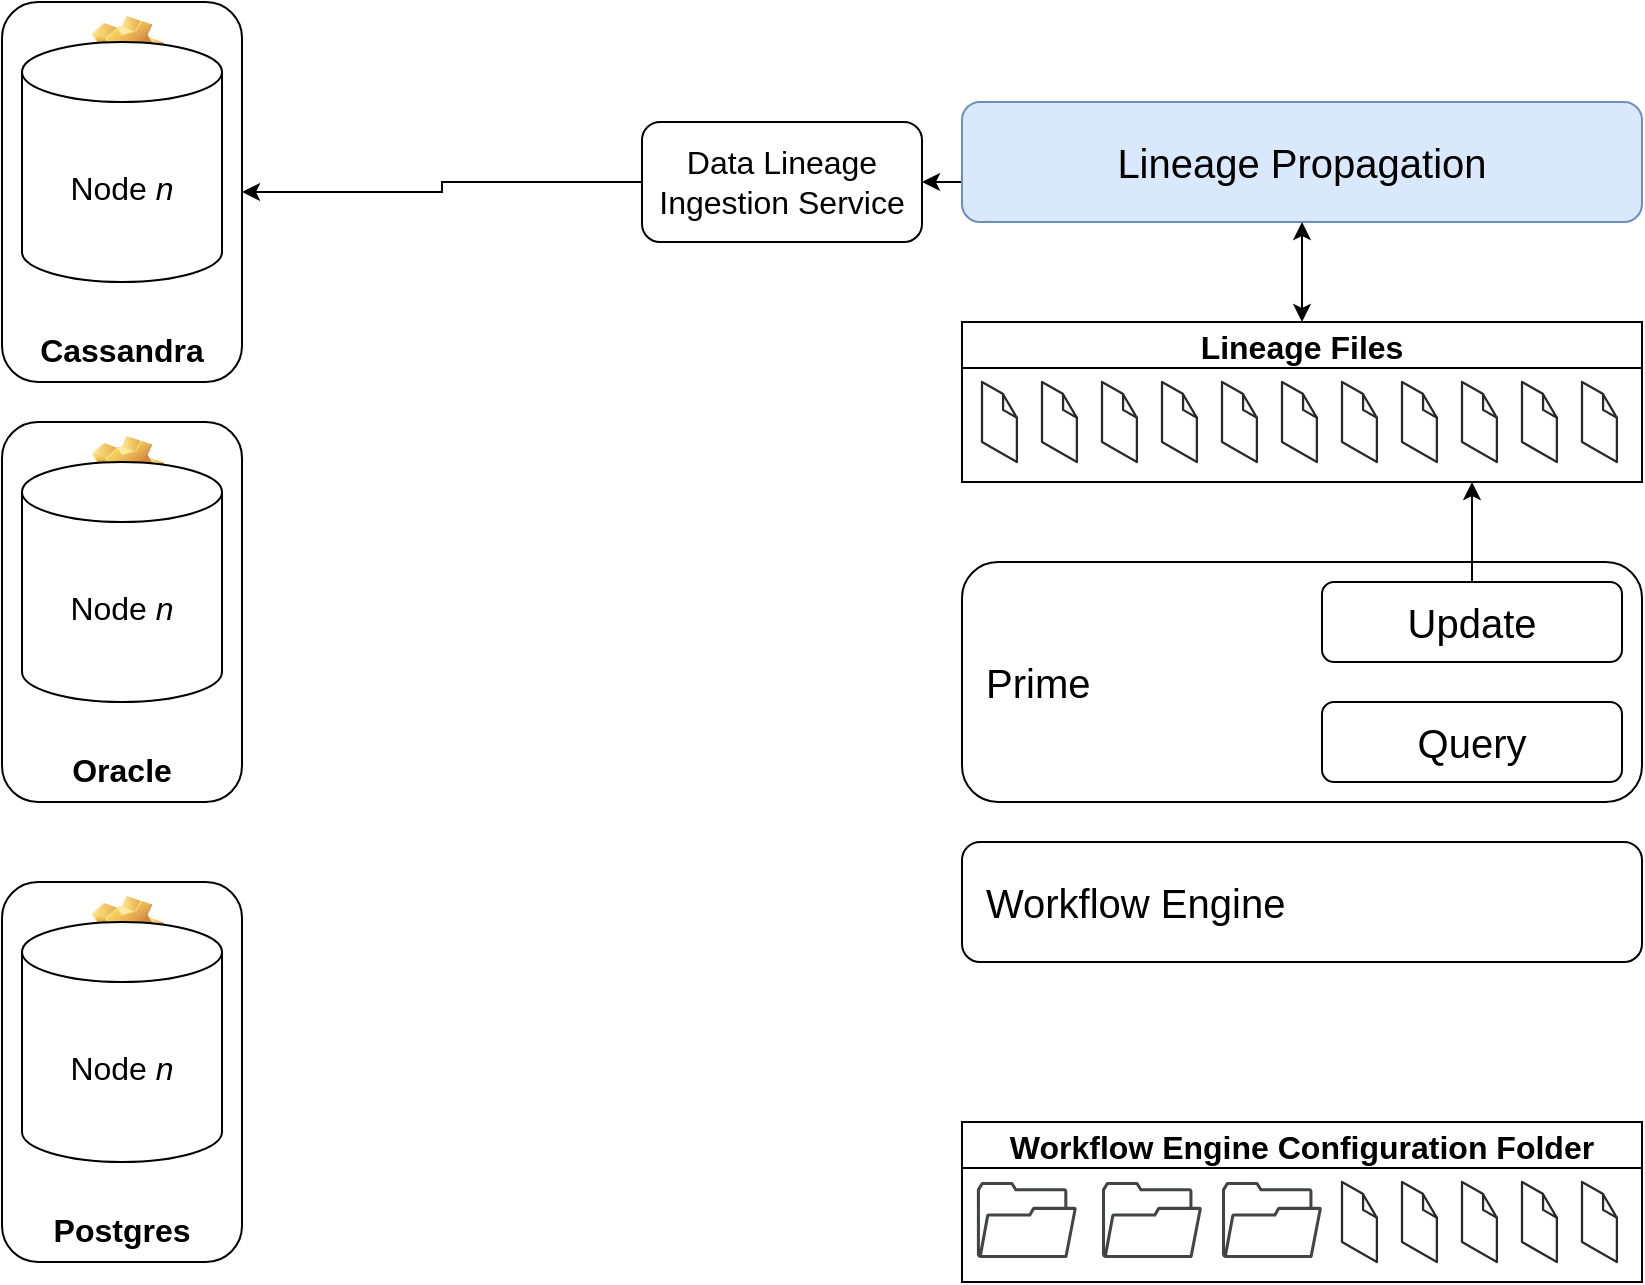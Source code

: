 <mxfile version="20.0.4" type="github">
  <diagram id="CqKCCkXQD8Se-KNbkIMq" name="Page-1">
    <mxGraphModel dx="3173" dy="1875" grid="1" gridSize="10" guides="1" tooltips="1" connect="1" arrows="1" fold="1" page="1" pageScale="1" pageWidth="850" pageHeight="1100" math="0" shadow="0">
      <root>
        <mxCell id="0" />
        <mxCell id="1" parent="0" />
        <mxCell id="_ZaMVCGiZKowR8aK0YJU-36" value="Cassandra" style="label;whiteSpace=wrap;html=1;align=center;verticalAlign=bottom;spacingLeft=0;spacingBottom=4;imageAlign=center;imageVerticalAlign=top;image=img/clipart/Gear_128x128.png;fontSize=16;" vertex="1" parent="1">
          <mxGeometry x="600" y="160" width="120" height="190" as="geometry" />
        </mxCell>
        <mxCell id="_ZaMVCGiZKowR8aK0YJU-3" value="&lt;font style=&quot;font-size: 20px;&quot;&gt;Prime&lt;/font&gt;" style="rounded=1;whiteSpace=wrap;html=1;fontSize=16;align=left;spacingLeft=10;" vertex="1" parent="1">
          <mxGeometry x="1080" y="440" width="340" height="120" as="geometry" />
        </mxCell>
        <mxCell id="_ZaMVCGiZKowR8aK0YJU-20" value="&lt;font style=&quot;font-size: 20px;&quot;&gt;Workflow Engine&lt;/font&gt;" style="rounded=1;whiteSpace=wrap;html=1;fontSize=16;align=left;spacingLeft=10;" vertex="1" parent="1">
          <mxGeometry x="1080" y="580" width="340" height="60" as="geometry" />
        </mxCell>
        <mxCell id="_ZaMVCGiZKowR8aK0YJU-37" style="edgeStyle=orthogonalEdgeStyle;rounded=0;orthogonalLoop=1;jettySize=auto;html=1;exitX=0;exitY=0.5;exitDx=0;exitDy=0;entryX=1;entryY=0.5;entryDx=0;entryDy=0;fontSize=16;" edge="1" parent="1" source="_ZaMVCGiZKowR8aK0YJU-26" target="_ZaMVCGiZKowR8aK0YJU-36">
          <mxGeometry relative="1" as="geometry" />
        </mxCell>
        <mxCell id="_ZaMVCGiZKowR8aK0YJU-26" value="Data Lineage&lt;br&gt;Ingestion Service" style="rounded=1;whiteSpace=wrap;html=1;fontSize=16;" vertex="1" parent="1">
          <mxGeometry x="920" y="220" width="140" height="60" as="geometry" />
        </mxCell>
        <mxCell id="_ZaMVCGiZKowR8aK0YJU-31" style="edgeStyle=orthogonalEdgeStyle;rounded=0;orthogonalLoop=1;jettySize=auto;html=1;entryX=1;entryY=0.5;entryDx=0;entryDy=0;fontSize=16;" edge="1" parent="1" target="_ZaMVCGiZKowR8aK0YJU-26">
          <mxGeometry relative="1" as="geometry">
            <mxPoint x="1080" y="250" as="sourcePoint" />
          </mxGeometry>
        </mxCell>
        <mxCell id="_ZaMVCGiZKowR8aK0YJU-34" value="Node &lt;i&gt;n&lt;/i&gt;" style="shape=cylinder3;whiteSpace=wrap;html=1;boundedLbl=1;backgroundOutline=1;size=15;fontSize=16;flipV=0;" vertex="1" parent="1">
          <mxGeometry x="610" y="180" width="100" height="120" as="geometry" />
        </mxCell>
        <mxCell id="_ZaMVCGiZKowR8aK0YJU-41" value="" style="group" vertex="1" connectable="0" parent="1">
          <mxGeometry x="600" y="600" width="120" height="190" as="geometry" />
        </mxCell>
        <mxCell id="_ZaMVCGiZKowR8aK0YJU-38" value="Postgres" style="label;whiteSpace=wrap;html=1;align=center;verticalAlign=bottom;spacingLeft=0;spacingBottom=4;imageAlign=center;imageVerticalAlign=top;image=img/clipart/Gear_128x128.png;fontSize=16;" vertex="1" parent="_ZaMVCGiZKowR8aK0YJU-41">
          <mxGeometry width="120" height="190" as="geometry" />
        </mxCell>
        <mxCell id="_ZaMVCGiZKowR8aK0YJU-40" value="Node &lt;i&gt;n&lt;/i&gt;" style="shape=cylinder3;whiteSpace=wrap;html=1;boundedLbl=1;backgroundOutline=1;size=15;fontSize=16;flipV=0;" vertex="1" parent="_ZaMVCGiZKowR8aK0YJU-41">
          <mxGeometry x="10" y="20" width="100" height="120" as="geometry" />
        </mxCell>
        <mxCell id="_ZaMVCGiZKowR8aK0YJU-42" value="" style="group" vertex="1" connectable="0" parent="1">
          <mxGeometry x="600" y="370" width="120" height="190" as="geometry" />
        </mxCell>
        <mxCell id="_ZaMVCGiZKowR8aK0YJU-43" value="Oracle" style="label;whiteSpace=wrap;html=1;align=center;verticalAlign=bottom;spacingLeft=0;spacingBottom=4;imageAlign=center;imageVerticalAlign=top;image=img/clipart/Gear_128x128.png;fontSize=16;" vertex="1" parent="_ZaMVCGiZKowR8aK0YJU-42">
          <mxGeometry width="120" height="190" as="geometry" />
        </mxCell>
        <mxCell id="_ZaMVCGiZKowR8aK0YJU-44" value="Node &lt;i&gt;n&lt;/i&gt;" style="shape=cylinder3;whiteSpace=wrap;html=1;boundedLbl=1;backgroundOutline=1;size=15;fontSize=16;flipV=0;" vertex="1" parent="_ZaMVCGiZKowR8aK0YJU-42">
          <mxGeometry x="10" y="20" width="100" height="120" as="geometry" />
        </mxCell>
        <mxCell id="_ZaMVCGiZKowR8aK0YJU-109" value="&lt;span style=&quot;font-size: 20px;&quot;&gt;Lineage Propagation&lt;/span&gt;" style="rounded=1;whiteSpace=wrap;html=1;fontSize=16;align=center;spacingLeft=0;fillColor=#dae8fc;strokeColor=#6c8ebf;" vertex="1" parent="1">
          <mxGeometry x="1080" y="210" width="340" height="60" as="geometry" />
        </mxCell>
        <mxCell id="_ZaMVCGiZKowR8aK0YJU-112" value="Update" style="rounded=1;whiteSpace=wrap;html=1;fontSize=20;" vertex="1" parent="1">
          <mxGeometry x="1260" y="450" width="150" height="40" as="geometry" />
        </mxCell>
        <mxCell id="_ZaMVCGiZKowR8aK0YJU-114" value="Query" style="rounded=1;whiteSpace=wrap;html=1;fontSize=20;" vertex="1" parent="1">
          <mxGeometry x="1260" y="510" width="150" height="40" as="geometry" />
        </mxCell>
        <mxCell id="_ZaMVCGiZKowR8aK0YJU-126" value="" style="group" vertex="1" connectable="0" parent="1">
          <mxGeometry x="1080" y="320" width="340" height="80" as="geometry" />
        </mxCell>
        <mxCell id="_ZaMVCGiZKowR8aK0YJU-104" value="Lineage Files" style="swimlane;fontSize=16;container=0;autosize=0;direction=east;" vertex="1" parent="_ZaMVCGiZKowR8aK0YJU-126">
          <mxGeometry width="340" height="80" as="geometry">
            <mxRectangle x="320" y="830" width="180" height="30" as="alternateBounds" />
          </mxGeometry>
        </mxCell>
        <mxCell id="_ZaMVCGiZKowR8aK0YJU-119" value="" style="verticalLabelPosition=bottom;html=1;verticalAlign=top;strokeWidth=1;align=center;outlineConnect=0;dashed=0;outlineConnect=0;shape=mxgraph.aws3d.file;aspect=fixed;strokeColor=#292929;fontSize=20;" vertex="1" parent="_ZaMVCGiZKowR8aK0YJU-104">
          <mxGeometry x="130" y="30" width="17.45" height="40" as="geometry" />
        </mxCell>
        <mxCell id="_ZaMVCGiZKowR8aK0YJU-120" value="" style="verticalLabelPosition=bottom;html=1;verticalAlign=top;strokeWidth=1;align=center;outlineConnect=0;dashed=0;outlineConnect=0;shape=mxgraph.aws3d.file;aspect=fixed;strokeColor=#292929;fontSize=20;" vertex="1" parent="_ZaMVCGiZKowR8aK0YJU-104">
          <mxGeometry x="280" y="30" width="17.45" height="40" as="geometry" />
        </mxCell>
        <mxCell id="_ZaMVCGiZKowR8aK0YJU-121" value="" style="verticalLabelPosition=bottom;html=1;verticalAlign=top;strokeWidth=1;align=center;outlineConnect=0;dashed=0;outlineConnect=0;shape=mxgraph.aws3d.file;aspect=fixed;strokeColor=#292929;fontSize=20;" vertex="1" parent="_ZaMVCGiZKowR8aK0YJU-104">
          <mxGeometry x="160" y="30" width="17.45" height="40" as="geometry" />
        </mxCell>
        <mxCell id="_ZaMVCGiZKowR8aK0YJU-122" value="" style="verticalLabelPosition=bottom;html=1;verticalAlign=top;strokeWidth=1;align=center;outlineConnect=0;dashed=0;outlineConnect=0;shape=mxgraph.aws3d.file;aspect=fixed;strokeColor=#292929;fontSize=20;" vertex="1" parent="_ZaMVCGiZKowR8aK0YJU-104">
          <mxGeometry x="190" y="30" width="17.45" height="40" as="geometry" />
        </mxCell>
        <mxCell id="_ZaMVCGiZKowR8aK0YJU-123" value="" style="verticalLabelPosition=bottom;html=1;verticalAlign=top;strokeWidth=1;align=center;outlineConnect=0;dashed=0;outlineConnect=0;shape=mxgraph.aws3d.file;aspect=fixed;strokeColor=#292929;fontSize=20;" vertex="1" parent="_ZaMVCGiZKowR8aK0YJU-104">
          <mxGeometry x="220" y="30" width="17.45" height="40" as="geometry" />
        </mxCell>
        <mxCell id="_ZaMVCGiZKowR8aK0YJU-124" value="" style="verticalLabelPosition=bottom;html=1;verticalAlign=top;strokeWidth=1;align=center;outlineConnect=0;dashed=0;outlineConnect=0;shape=mxgraph.aws3d.file;aspect=fixed;strokeColor=#292929;fontSize=20;" vertex="1" parent="_ZaMVCGiZKowR8aK0YJU-104">
          <mxGeometry x="250" y="30" width="17.45" height="40" as="geometry" />
        </mxCell>
        <mxCell id="_ZaMVCGiZKowR8aK0YJU-125" value="" style="verticalLabelPosition=bottom;html=1;verticalAlign=top;strokeWidth=1;align=center;outlineConnect=0;dashed=0;outlineConnect=0;shape=mxgraph.aws3d.file;aspect=fixed;strokeColor=#292929;fontSize=20;" vertex="1" parent="_ZaMVCGiZKowR8aK0YJU-104">
          <mxGeometry x="310" y="30" width="17.45" height="40" as="geometry" />
        </mxCell>
        <mxCell id="_ZaMVCGiZKowR8aK0YJU-105" value="" style="verticalLabelPosition=bottom;html=1;verticalAlign=top;strokeWidth=1;align=center;outlineConnect=0;dashed=0;outlineConnect=0;shape=mxgraph.aws3d.file;aspect=fixed;strokeColor=#292929;fontSize=20;" vertex="1" parent="_ZaMVCGiZKowR8aK0YJU-126">
          <mxGeometry x="10" y="30" width="17.45" height="40" as="geometry" />
        </mxCell>
        <mxCell id="_ZaMVCGiZKowR8aK0YJU-106" value="" style="verticalLabelPosition=bottom;html=1;verticalAlign=top;strokeWidth=1;align=center;outlineConnect=0;dashed=0;outlineConnect=0;shape=mxgraph.aws3d.file;aspect=fixed;strokeColor=#292929;fontSize=20;" vertex="1" parent="_ZaMVCGiZKowR8aK0YJU-126">
          <mxGeometry x="40" y="30" width="17.45" height="40" as="geometry" />
        </mxCell>
        <mxCell id="_ZaMVCGiZKowR8aK0YJU-107" value="" style="verticalLabelPosition=bottom;html=1;verticalAlign=top;strokeWidth=1;align=center;outlineConnect=0;dashed=0;outlineConnect=0;shape=mxgraph.aws3d.file;aspect=fixed;strokeColor=#292929;fontSize=20;" vertex="1" parent="_ZaMVCGiZKowR8aK0YJU-126">
          <mxGeometry x="70" y="30" width="17.45" height="40" as="geometry" />
        </mxCell>
        <mxCell id="_ZaMVCGiZKowR8aK0YJU-108" value="" style="verticalLabelPosition=bottom;html=1;verticalAlign=top;strokeWidth=1;align=center;outlineConnect=0;dashed=0;outlineConnect=0;shape=mxgraph.aws3d.file;aspect=fixed;strokeColor=#292929;fontSize=20;" vertex="1" parent="_ZaMVCGiZKowR8aK0YJU-126">
          <mxGeometry x="100" y="30" width="17.45" height="40" as="geometry" />
        </mxCell>
        <mxCell id="_ZaMVCGiZKowR8aK0YJU-127" value="" style="endArrow=classic;startArrow=classic;html=1;rounded=0;fontSize=20;entryX=0.5;entryY=1;entryDx=0;entryDy=0;edgeStyle=orthogonalEdgeStyle;" edge="1" parent="1" source="_ZaMVCGiZKowR8aK0YJU-104" target="_ZaMVCGiZKowR8aK0YJU-109">
          <mxGeometry width="50" height="50" relative="1" as="geometry">
            <mxPoint x="910" y="950" as="sourcePoint" />
            <mxPoint x="1250" y="290" as="targetPoint" />
          </mxGeometry>
        </mxCell>
        <mxCell id="_ZaMVCGiZKowR8aK0YJU-128" value="" style="endArrow=classic;html=1;rounded=0;fontSize=20;entryX=0.75;entryY=1;entryDx=0;entryDy=0;exitX=0.5;exitY=0;exitDx=0;exitDy=0;edgeStyle=orthogonalEdgeStyle;" edge="1" parent="1" source="_ZaMVCGiZKowR8aK0YJU-112" target="_ZaMVCGiZKowR8aK0YJU-104">
          <mxGeometry width="50" height="50" relative="1" as="geometry">
            <mxPoint x="320" y="930" as="sourcePoint" />
            <mxPoint x="370" y="880" as="targetPoint" />
          </mxGeometry>
        </mxCell>
        <mxCell id="_ZaMVCGiZKowR8aK0YJU-130" value="Workflow Engine Configuration Folder" style="swimlane;fontSize=16;container=0;autosize=0;direction=east;startSize=23;" vertex="1" parent="1">
          <mxGeometry x="1080" y="720" width="340" height="80" as="geometry">
            <mxRectangle x="320" y="830" width="180" height="30" as="alternateBounds" />
          </mxGeometry>
        </mxCell>
        <mxCell id="_ZaMVCGiZKowR8aK0YJU-142" value="" style="sketch=0;pointerEvents=1;shadow=0;dashed=0;html=1;strokeColor=none;fillColor=#434445;aspect=fixed;labelPosition=center;verticalLabelPosition=bottom;verticalAlign=top;align=center;outlineConnect=0;shape=mxgraph.vvd.folder;fontSize=20;" vertex="1" parent="_ZaMVCGiZKowR8aK0YJU-130">
          <mxGeometry x="7.45" y="30" width="50" height="38" as="geometry" />
        </mxCell>
        <mxCell id="_ZaMVCGiZKowR8aK0YJU-144" value="" style="sketch=0;pointerEvents=1;shadow=0;dashed=0;html=1;strokeColor=none;fillColor=#434445;aspect=fixed;labelPosition=center;verticalLabelPosition=bottom;verticalAlign=top;align=center;outlineConnect=0;shape=mxgraph.vvd.folder;fontSize=20;" vertex="1" parent="_ZaMVCGiZKowR8aK0YJU-130">
          <mxGeometry x="130.0" y="30" width="50" height="38" as="geometry" />
        </mxCell>
        <mxCell id="_ZaMVCGiZKowR8aK0YJU-143" value="" style="sketch=0;pointerEvents=1;shadow=0;dashed=0;html=1;strokeColor=none;fillColor=#434445;aspect=fixed;labelPosition=center;verticalLabelPosition=bottom;verticalAlign=top;align=center;outlineConnect=0;shape=mxgraph.vvd.folder;fontSize=20;" vertex="1" parent="_ZaMVCGiZKowR8aK0YJU-130">
          <mxGeometry x="70.0" y="30" width="50" height="38" as="geometry" />
        </mxCell>
        <mxCell id="_ZaMVCGiZKowR8aK0YJU-132" value="" style="verticalLabelPosition=bottom;html=1;verticalAlign=top;strokeWidth=1;align=center;outlineConnect=0;dashed=0;outlineConnect=0;shape=mxgraph.aws3d.file;aspect=fixed;strokeColor=#292929;fontSize=20;container=0;" vertex="1" parent="1">
          <mxGeometry x="1360" y="750" width="17.45" height="40" as="geometry" />
        </mxCell>
        <mxCell id="_ZaMVCGiZKowR8aK0YJU-134" value="" style="verticalLabelPosition=bottom;html=1;verticalAlign=top;strokeWidth=1;align=center;outlineConnect=0;dashed=0;outlineConnect=0;shape=mxgraph.aws3d.file;aspect=fixed;strokeColor=#292929;fontSize=20;container=0;" vertex="1" parent="1">
          <mxGeometry x="1270" y="750" width="17.45" height="40" as="geometry" />
        </mxCell>
        <mxCell id="_ZaMVCGiZKowR8aK0YJU-135" value="" style="verticalLabelPosition=bottom;html=1;verticalAlign=top;strokeWidth=1;align=center;outlineConnect=0;dashed=0;outlineConnect=0;shape=mxgraph.aws3d.file;aspect=fixed;strokeColor=#292929;fontSize=20;container=0;" vertex="1" parent="1">
          <mxGeometry x="1300" y="750" width="17.45" height="40" as="geometry" />
        </mxCell>
        <mxCell id="_ZaMVCGiZKowR8aK0YJU-136" value="" style="verticalLabelPosition=bottom;html=1;verticalAlign=top;strokeWidth=1;align=center;outlineConnect=0;dashed=0;outlineConnect=0;shape=mxgraph.aws3d.file;aspect=fixed;strokeColor=#292929;fontSize=20;container=0;" vertex="1" parent="1">
          <mxGeometry x="1330" y="750" width="17.45" height="40" as="geometry" />
        </mxCell>
        <mxCell id="_ZaMVCGiZKowR8aK0YJU-137" value="" style="verticalLabelPosition=bottom;html=1;verticalAlign=top;strokeWidth=1;align=center;outlineConnect=0;dashed=0;outlineConnect=0;shape=mxgraph.aws3d.file;aspect=fixed;strokeColor=#292929;fontSize=20;container=0;" vertex="1" parent="1">
          <mxGeometry x="1390" y="750" width="17.45" height="40" as="geometry" />
        </mxCell>
      </root>
    </mxGraphModel>
  </diagram>
</mxfile>
